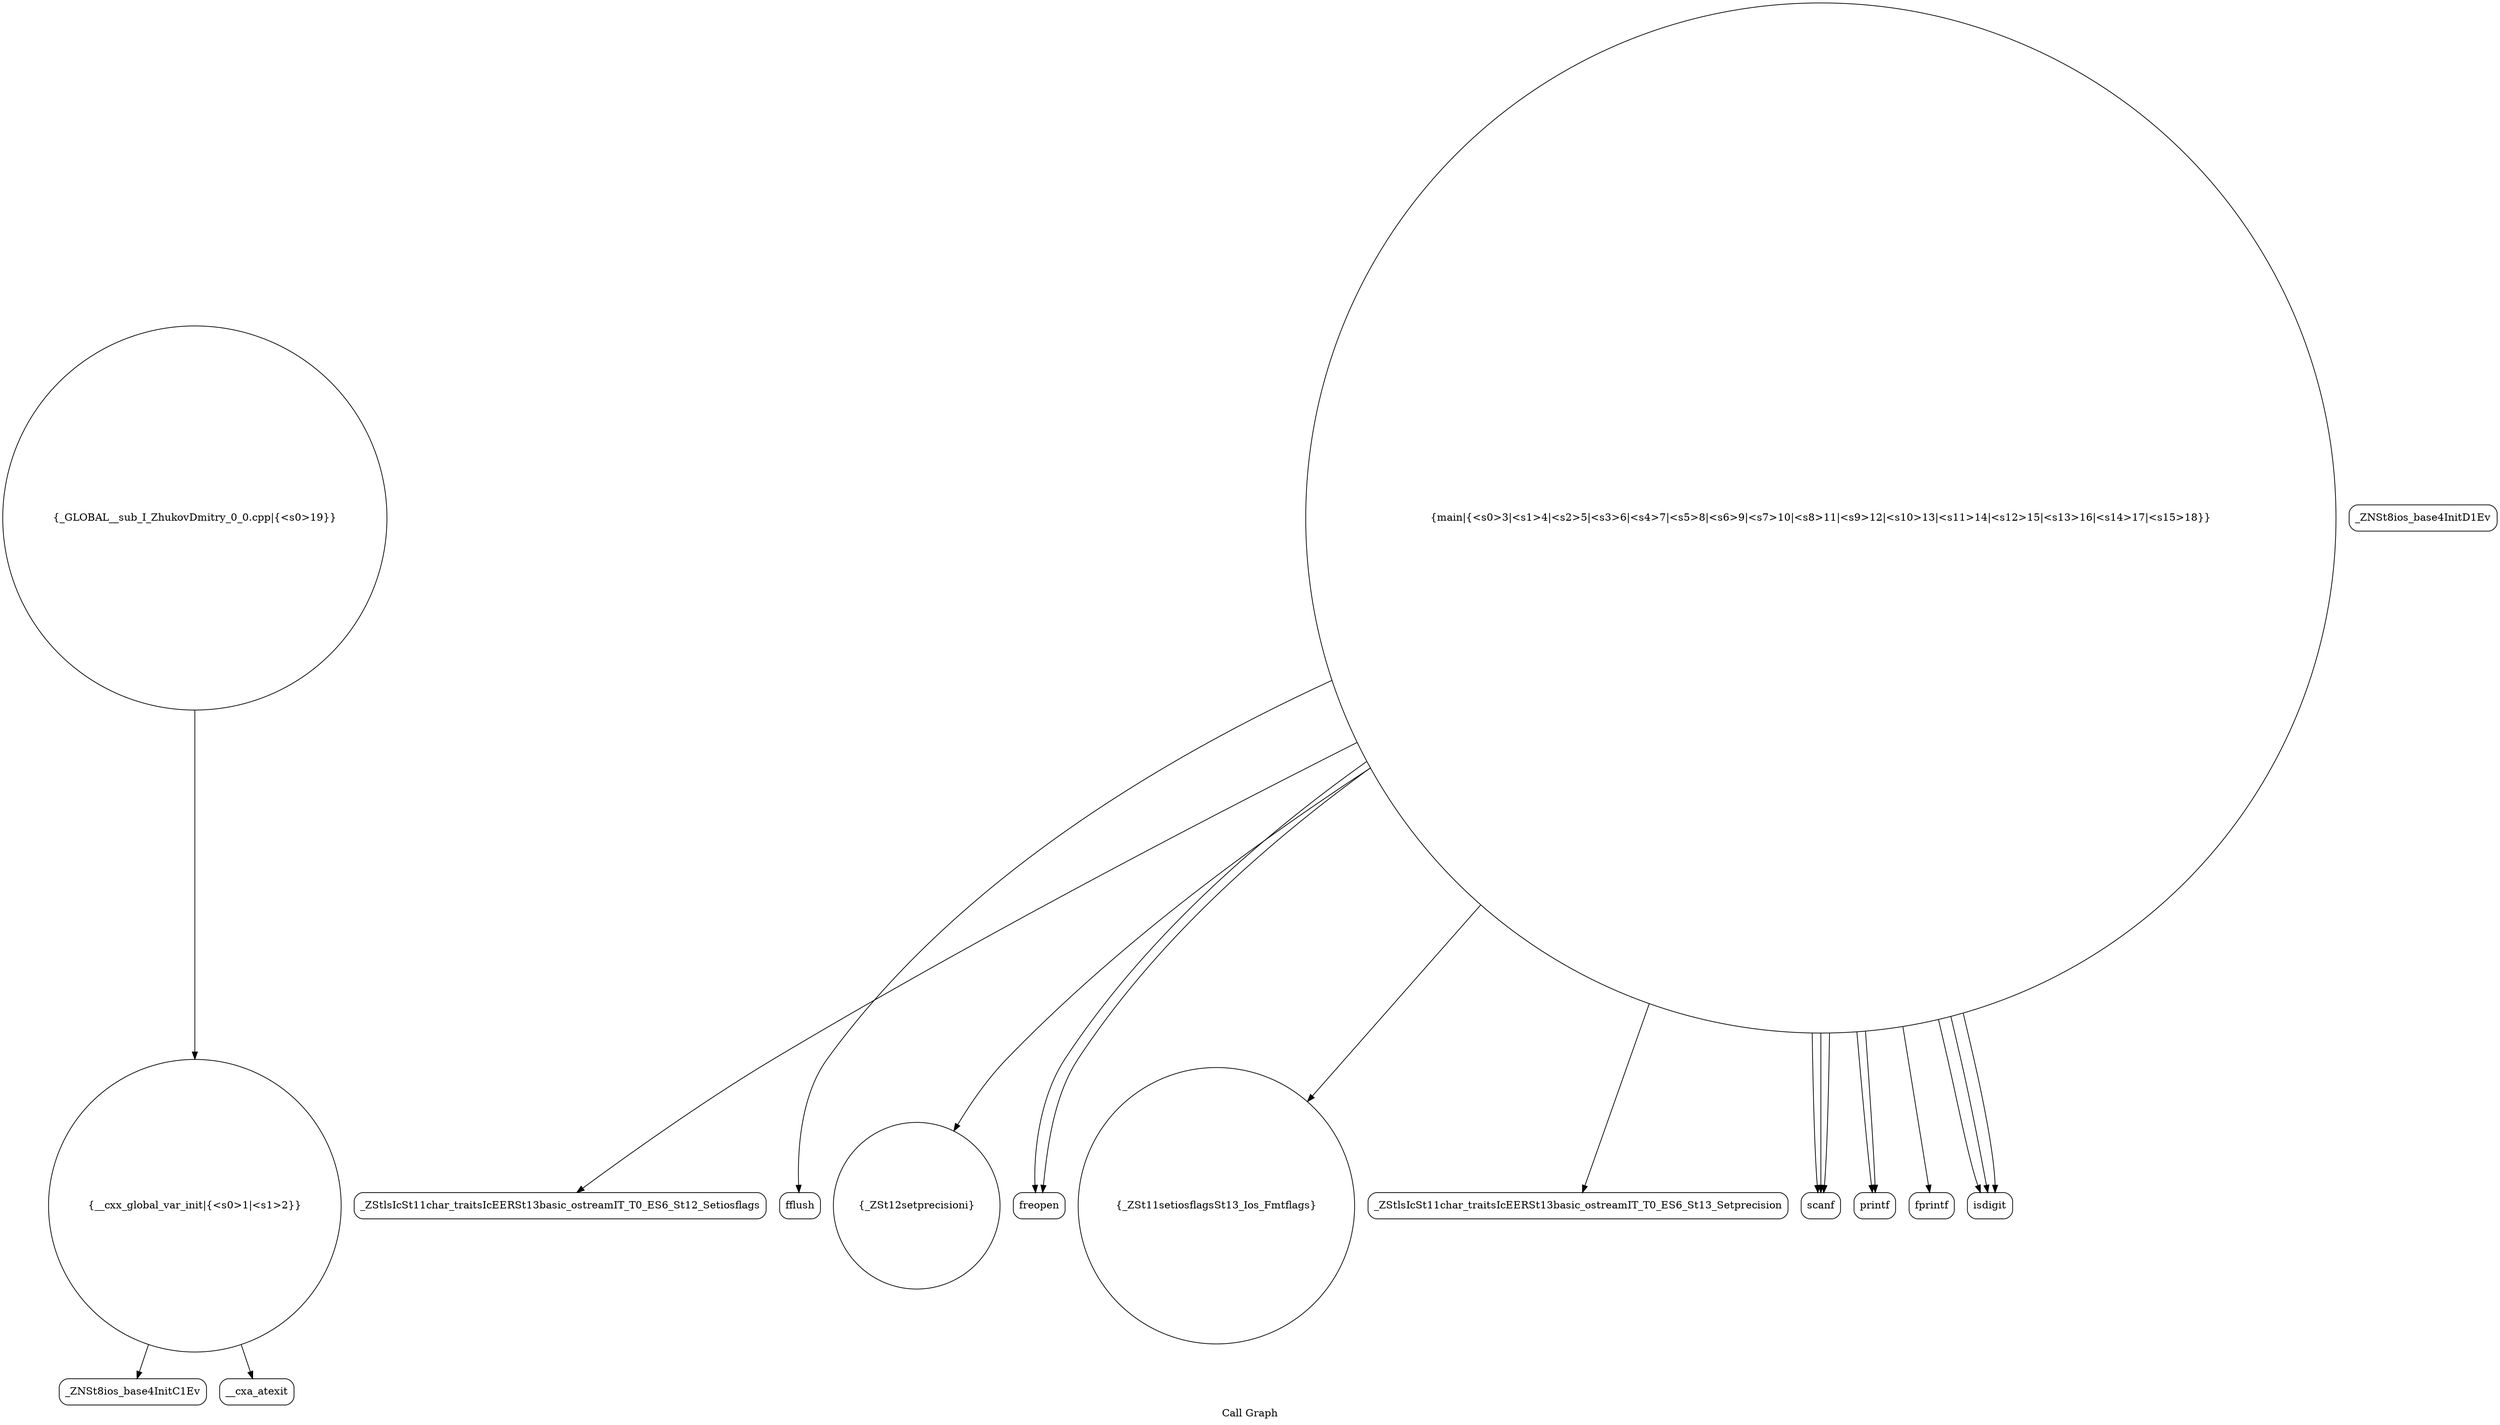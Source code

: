 digraph "Call Graph" {
	label="Call Graph";

	Node0x562326c4cbd0 [shape=record,shape=circle,label="{__cxx_global_var_init|{<s0>1|<s1>2}}"];
	Node0x562326c4cbd0:s0 -> Node0x562326cb7a80[color=black];
	Node0x562326c4cbd0:s1 -> Node0x562326cb7b80[color=black];
	Node0x562326cb7d80 [shape=record,shape=Mrecord,label="{_ZStlsIcSt11char_traitsIcEERSt13basic_ostreamIT_T0_ES6_St12_Setiosflags}"];
	Node0x562326cb8100 [shape=record,shape=Mrecord,label="{fflush}"];
	Node0x562326cb7b00 [shape=record,shape=Mrecord,label="{_ZNSt8ios_base4InitD1Ev}"];
	Node0x562326cb7e80 [shape=record,shape=circle,label="{_ZSt12setprecisioni}"];
	Node0x562326cb7c00 [shape=record,shape=circle,label="{main|{<s0>3|<s1>4|<s2>5|<s3>6|<s4>7|<s5>8|<s6>9|<s7>10|<s8>11|<s9>12|<s10>13|<s11>14|<s12>15|<s13>16|<s14>17|<s15>18}}"];
	Node0x562326cb7c00:s0 -> Node0x562326cb7c80[color=black];
	Node0x562326cb7c00:s1 -> Node0x562326cb7c80[color=black];
	Node0x562326cb7c00:s2 -> Node0x562326cb7e00[color=black];
	Node0x562326cb7c00:s3 -> Node0x562326cb7d80[color=black];
	Node0x562326cb7c00:s4 -> Node0x562326cb7e80[color=black];
	Node0x562326cb7c00:s5 -> Node0x562326cb7d00[color=black];
	Node0x562326cb7c00:s6 -> Node0x562326cb7f00[color=black];
	Node0x562326cb7c00:s7 -> Node0x562326cb7f80[color=black];
	Node0x562326cb7c00:s8 -> Node0x562326cb8000[color=black];
	Node0x562326cb7c00:s9 -> Node0x562326cb7f00[color=black];
	Node0x562326cb7c00:s10 -> Node0x562326cb7f00[color=black];
	Node0x562326cb7c00:s11 -> Node0x562326cb8080[color=black];
	Node0x562326cb7c00:s12 -> Node0x562326cb8080[color=black];
	Node0x562326cb7c00:s13 -> Node0x562326cb8080[color=black];
	Node0x562326cb7c00:s14 -> Node0x562326cb7f80[color=black];
	Node0x562326cb7c00:s15 -> Node0x562326cb8100[color=black];
	Node0x562326cb7f80 [shape=record,shape=Mrecord,label="{printf}"];
	Node0x562326cb7d00 [shape=record,shape=Mrecord,label="{_ZStlsIcSt11char_traitsIcEERSt13basic_ostreamIT_T0_ES6_St13_Setprecision}"];
	Node0x562326cb8080 [shape=record,shape=Mrecord,label="{isdigit}"];
	Node0x562326cb7a80 [shape=record,shape=Mrecord,label="{_ZNSt8ios_base4InitC1Ev}"];
	Node0x562326cb7e00 [shape=record,shape=circle,label="{_ZSt11setiosflagsSt13_Ios_Fmtflags}"];
	Node0x562326cb8180 [shape=record,shape=circle,label="{_GLOBAL__sub_I_ZhukovDmitry_0_0.cpp|{<s0>19}}"];
	Node0x562326cb8180:s0 -> Node0x562326c4cbd0[color=black];
	Node0x562326cb7b80 [shape=record,shape=Mrecord,label="{__cxa_atexit}"];
	Node0x562326cb7f00 [shape=record,shape=Mrecord,label="{scanf}"];
	Node0x562326cb7c80 [shape=record,shape=Mrecord,label="{freopen}"];
	Node0x562326cb8000 [shape=record,shape=Mrecord,label="{fprintf}"];
}
